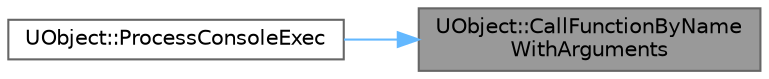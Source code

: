 digraph "UObject::CallFunctionByNameWithArguments"
{
 // INTERACTIVE_SVG=YES
 // LATEX_PDF_SIZE
  bgcolor="transparent";
  edge [fontname=Helvetica,fontsize=10,labelfontname=Helvetica,labelfontsize=10];
  node [fontname=Helvetica,fontsize=10,shape=box,height=0.2,width=0.4];
  rankdir="RL";
  Node1 [id="Node000001",label="UObject::CallFunctionByName\lWithArguments",height=0.2,width=0.4,color="gray40", fillcolor="grey60", style="filled", fontcolor="black",tooltip="Handle calling a function by name when executed from the console or a command line."];
  Node1 -> Node2 [id="edge1_Node000001_Node000002",dir="back",color="steelblue1",style="solid",tooltip=" "];
  Node2 [id="Node000002",label="UObject::ProcessConsoleExec",height=0.2,width=0.4,color="grey40", fillcolor="white", style="filled",URL="$df/def/classUObject.html#a03c12e61cb11850b93cbcd733677c6c9",tooltip="This function handles a console exec sent to the object; it is virtual so 'nexus' objects like a play..."];
}
